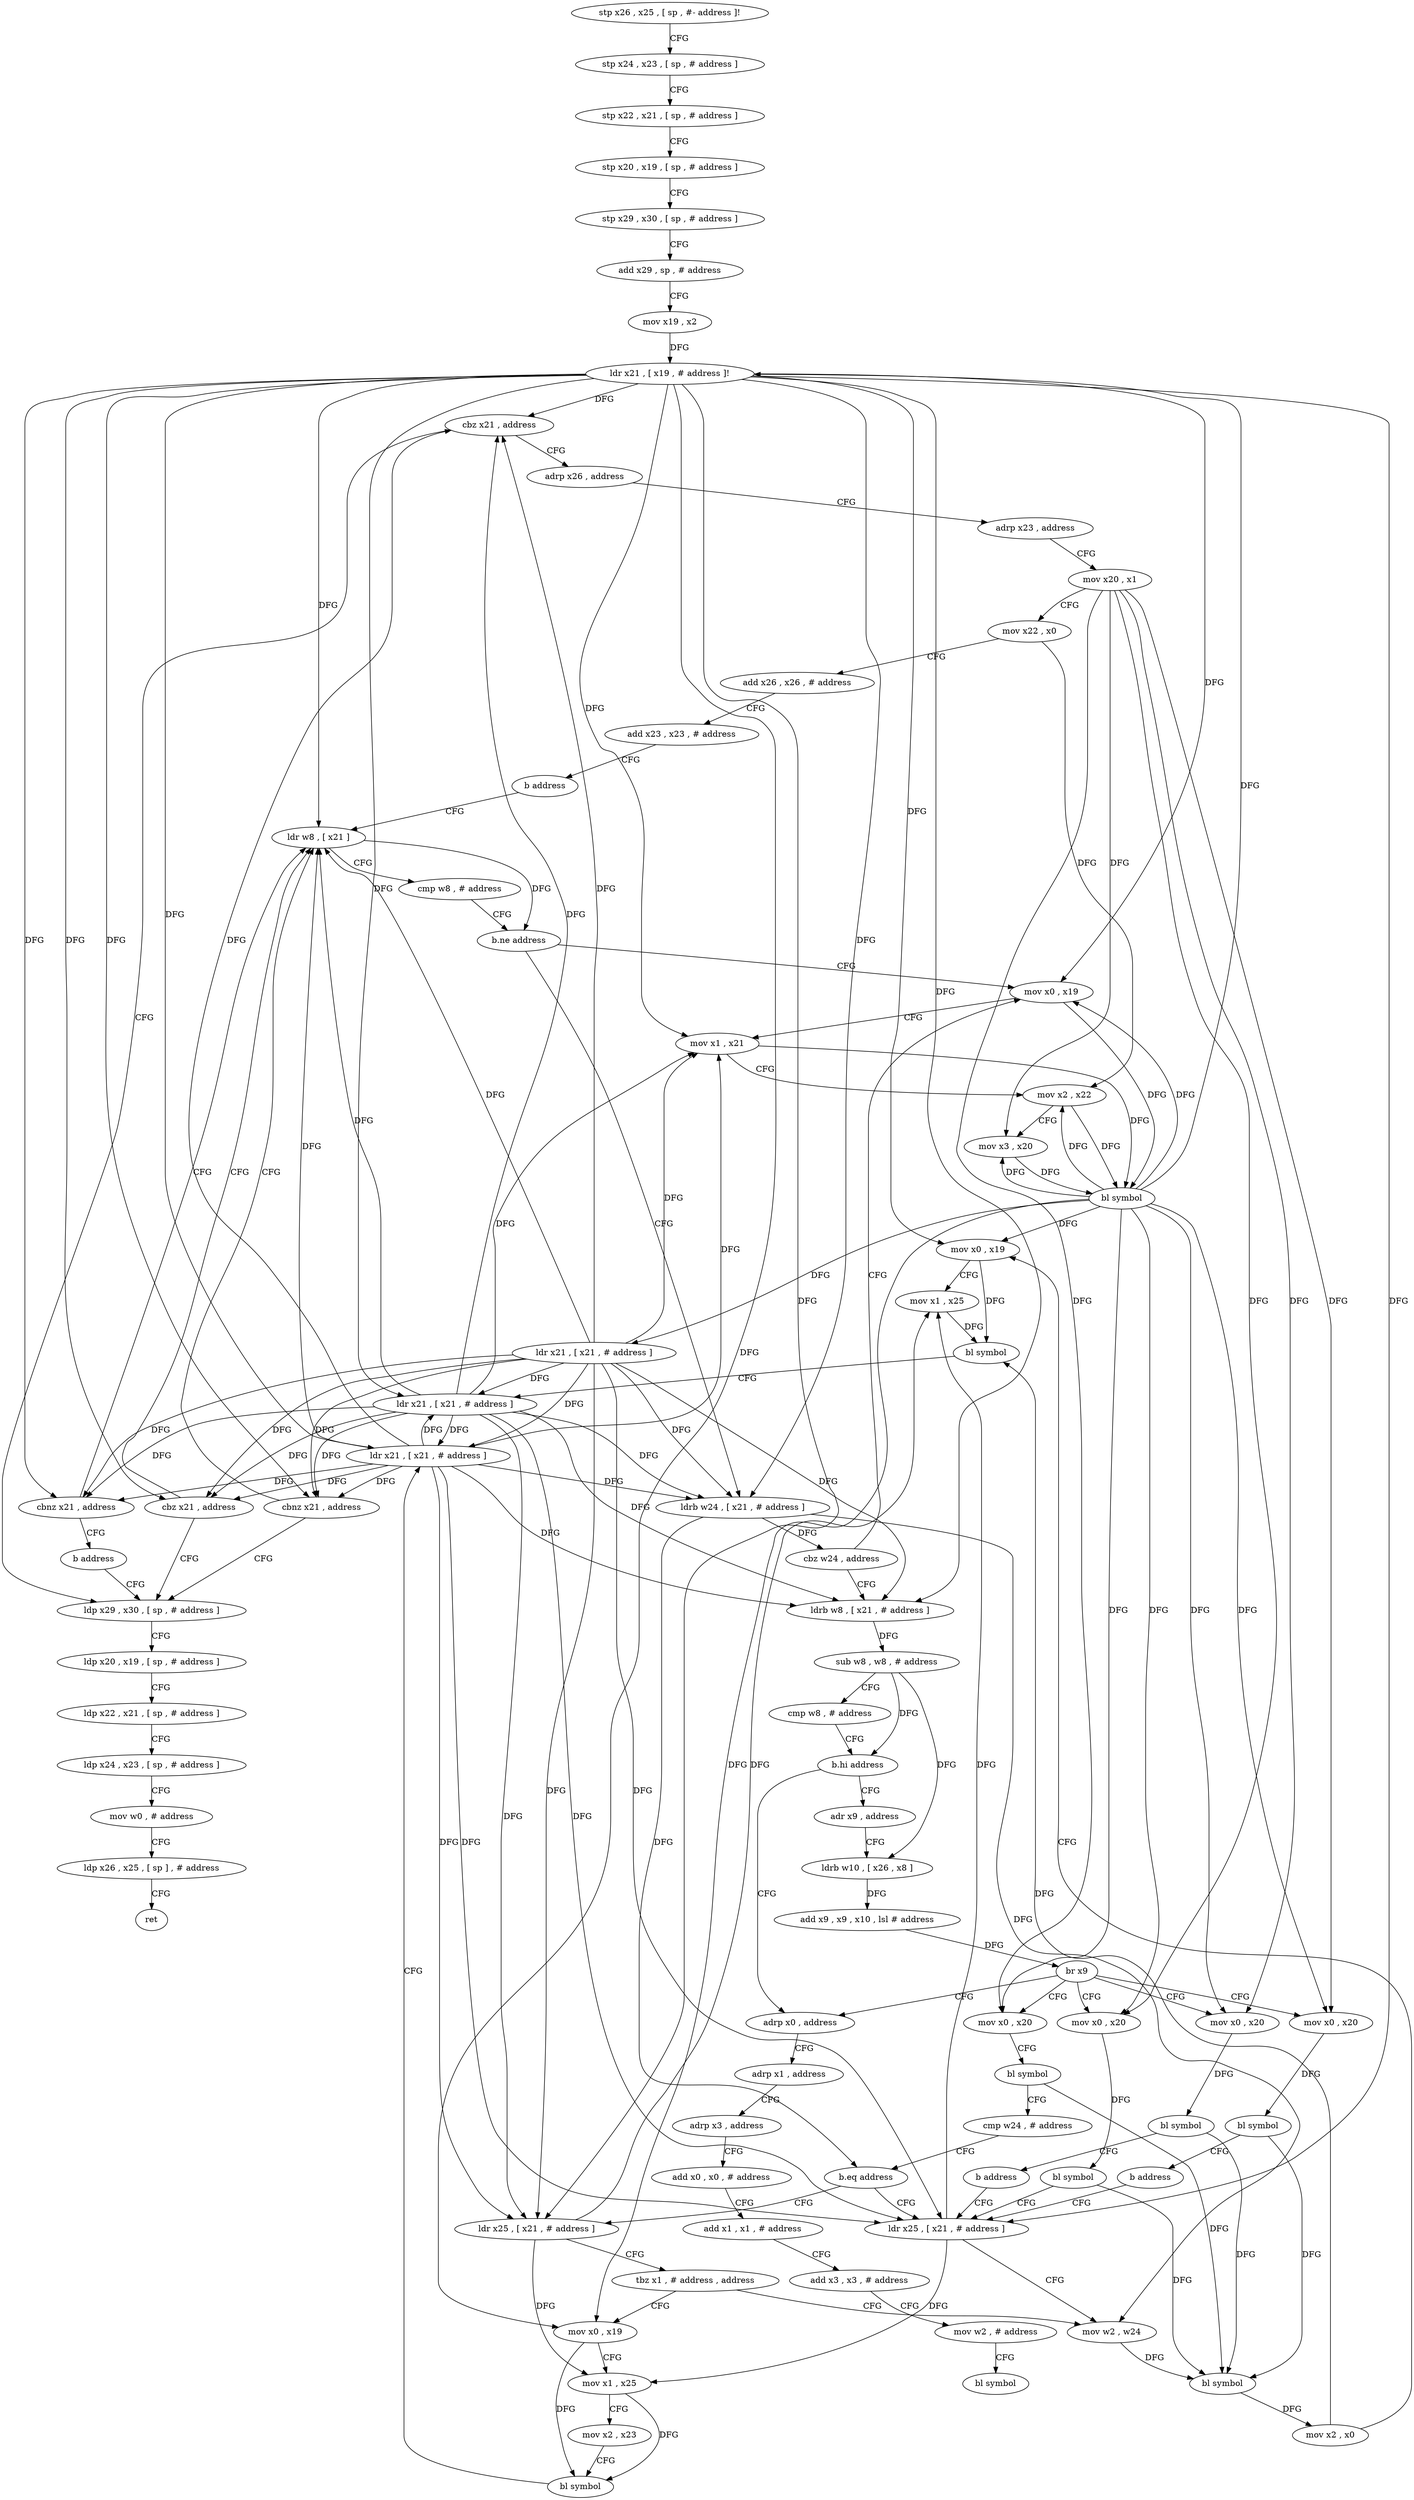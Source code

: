 digraph "func" {
"4235952" [label = "stp x26 , x25 , [ sp , #- address ]!" ]
"4235956" [label = "stp x24 , x23 , [ sp , # address ]" ]
"4235960" [label = "stp x22 , x21 , [ sp , # address ]" ]
"4235964" [label = "stp x20 , x19 , [ sp , # address ]" ]
"4235968" [label = "stp x29 , x30 , [ sp , # address ]" ]
"4235972" [label = "add x29 , sp , # address" ]
"4235976" [label = "mov x19 , x2" ]
"4235980" [label = "ldr x21 , [ x19 , # address ]!" ]
"4235984" [label = "cbz x21 , address" ]
"4236216" [label = "ldp x29 , x30 , [ sp , # address ]" ]
"4235988" [label = "adrp x26 , address" ]
"4236220" [label = "ldp x20 , x19 , [ sp , # address ]" ]
"4236224" [label = "ldp x22 , x21 , [ sp , # address ]" ]
"4236228" [label = "ldp x24 , x23 , [ sp , # address ]" ]
"4236232" [label = "mov w0 , # address" ]
"4236236" [label = "ldp x26 , x25 , [ sp ] , # address" ]
"4236240" [label = "ret" ]
"4235992" [label = "adrp x23 , address" ]
"4235996" [label = "mov x20 , x1" ]
"4236000" [label = "mov x22 , x0" ]
"4236004" [label = "add x26 , x26 , # address" ]
"4236008" [label = "add x23 , x23 , # address" ]
"4236012" [label = "b address" ]
"4236044" [label = "ldr w8 , [ x21 ]" ]
"4236048" [label = "cmp w8 , # address" ]
"4236052" [label = "b.ne address" ]
"4236016" [label = "mov x0 , x19" ]
"4236056" [label = "ldrb w24 , [ x21 , # address ]" ]
"4236020" [label = "mov x1 , x21" ]
"4236024" [label = "mov x2 , x22" ]
"4236028" [label = "mov x3 , x20" ]
"4236032" [label = "bl symbol" ]
"4236036" [label = "ldr x21 , [ x21 , # address ]" ]
"4236040" [label = "cbz x21 , address" ]
"4236060" [label = "cbz w24 , address" ]
"4236064" [label = "ldrb w8 , [ x21 , # address ]" ]
"4236068" [label = "sub w8 , w8 , # address" ]
"4236072" [label = "cmp w8 , # address" ]
"4236076" [label = "b.hi address" ]
"4236244" [label = "adrp x0 , address" ]
"4236080" [label = "adr x9 , address" ]
"4236248" [label = "adrp x1 , address" ]
"4236252" [label = "adrp x3 , address" ]
"4236256" [label = "add x0 , x0 , # address" ]
"4236260" [label = "add x1 , x1 , # address" ]
"4236264" [label = "add x3 , x3 , # address" ]
"4236268" [label = "mov w2 , # address" ]
"4236272" [label = "bl symbol" ]
"4236084" [label = "ldrb w10 , [ x26 , x8 ]" ]
"4236088" [label = "add x9 , x9 , x10 , lsl # address" ]
"4236092" [label = "br x9" ]
"4236096" [label = "mov x0 , x20" ]
"4236108" [label = "mov x0 , x20" ]
"4236120" [label = "mov x0 , x20" ]
"4236172" [label = "mov x0 , x20" ]
"4236100" [label = "bl symbol" ]
"4236104" [label = "b address" ]
"4236180" [label = "ldr x25 , [ x21 , # address ]" ]
"4236112" [label = "bl symbol" ]
"4236116" [label = "b address" ]
"4236124" [label = "bl symbol" ]
"4236128" [label = "cmp w24 , # address" ]
"4236132" [label = "b.eq address" ]
"4236136" [label = "ldr x25 , [ x21 , # address ]" ]
"4236176" [label = "bl symbol" ]
"4236184" [label = "mov w2 , w24" ]
"4236140" [label = "tbz x1 , # address , address" ]
"4236144" [label = "mov x0 , x19" ]
"4236188" [label = "bl symbol" ]
"4236192" [label = "mov x2 , x0" ]
"4236196" [label = "mov x0 , x19" ]
"4236200" [label = "mov x1 , x25" ]
"4236204" [label = "bl symbol" ]
"4236208" [label = "ldr x21 , [ x21 , # address ]" ]
"4236212" [label = "cbnz x21 , address" ]
"4236148" [label = "mov x1 , x25" ]
"4236152" [label = "mov x2 , x23" ]
"4236156" [label = "bl symbol" ]
"4236160" [label = "ldr x21 , [ x21 , # address ]" ]
"4236164" [label = "cbnz x21 , address" ]
"4236168" [label = "b address" ]
"4235952" -> "4235956" [ label = "CFG" ]
"4235956" -> "4235960" [ label = "CFG" ]
"4235960" -> "4235964" [ label = "CFG" ]
"4235964" -> "4235968" [ label = "CFG" ]
"4235968" -> "4235972" [ label = "CFG" ]
"4235972" -> "4235976" [ label = "CFG" ]
"4235976" -> "4235980" [ label = "DFG" ]
"4235980" -> "4235984" [ label = "DFG" ]
"4235980" -> "4236016" [ label = "DFG" ]
"4235980" -> "4236196" [ label = "DFG" ]
"4235980" -> "4236144" [ label = "DFG" ]
"4235980" -> "4236044" [ label = "DFG" ]
"4235980" -> "4236020" [ label = "DFG" ]
"4235980" -> "4236040" [ label = "DFG" ]
"4235980" -> "4236056" [ label = "DFG" ]
"4235980" -> "4236064" [ label = "DFG" ]
"4235980" -> "4236180" [ label = "DFG" ]
"4235980" -> "4236136" [ label = "DFG" ]
"4235980" -> "4236208" [ label = "DFG" ]
"4235980" -> "4236212" [ label = "DFG" ]
"4235980" -> "4236160" [ label = "DFG" ]
"4235980" -> "4236164" [ label = "DFG" ]
"4235984" -> "4236216" [ label = "CFG" ]
"4235984" -> "4235988" [ label = "CFG" ]
"4236216" -> "4236220" [ label = "CFG" ]
"4235988" -> "4235992" [ label = "CFG" ]
"4236220" -> "4236224" [ label = "CFG" ]
"4236224" -> "4236228" [ label = "CFG" ]
"4236228" -> "4236232" [ label = "CFG" ]
"4236232" -> "4236236" [ label = "CFG" ]
"4236236" -> "4236240" [ label = "CFG" ]
"4235992" -> "4235996" [ label = "CFG" ]
"4235996" -> "4236000" [ label = "CFG" ]
"4235996" -> "4236028" [ label = "DFG" ]
"4235996" -> "4236096" [ label = "DFG" ]
"4235996" -> "4236108" [ label = "DFG" ]
"4235996" -> "4236120" [ label = "DFG" ]
"4235996" -> "4236172" [ label = "DFG" ]
"4236000" -> "4236004" [ label = "CFG" ]
"4236000" -> "4236024" [ label = "DFG" ]
"4236004" -> "4236008" [ label = "CFG" ]
"4236008" -> "4236012" [ label = "CFG" ]
"4236012" -> "4236044" [ label = "CFG" ]
"4236044" -> "4236048" [ label = "CFG" ]
"4236044" -> "4236052" [ label = "DFG" ]
"4236048" -> "4236052" [ label = "CFG" ]
"4236052" -> "4236016" [ label = "CFG" ]
"4236052" -> "4236056" [ label = "CFG" ]
"4236016" -> "4236020" [ label = "CFG" ]
"4236016" -> "4236032" [ label = "DFG" ]
"4236056" -> "4236060" [ label = "DFG" ]
"4236056" -> "4236132" [ label = "DFG" ]
"4236056" -> "4236184" [ label = "DFG" ]
"4236020" -> "4236024" [ label = "CFG" ]
"4236020" -> "4236032" [ label = "DFG" ]
"4236024" -> "4236028" [ label = "CFG" ]
"4236024" -> "4236032" [ label = "DFG" ]
"4236028" -> "4236032" [ label = "DFG" ]
"4236032" -> "4236036" [ label = "DFG" ]
"4236032" -> "4235980" [ label = "DFG" ]
"4236032" -> "4236016" [ label = "DFG" ]
"4236032" -> "4236024" [ label = "DFG" ]
"4236032" -> "4236028" [ label = "DFG" ]
"4236032" -> "4236196" [ label = "DFG" ]
"4236032" -> "4236144" [ label = "DFG" ]
"4236032" -> "4236096" [ label = "DFG" ]
"4236032" -> "4236108" [ label = "DFG" ]
"4236032" -> "4236120" [ label = "DFG" ]
"4236032" -> "4236172" [ label = "DFG" ]
"4236036" -> "4236040" [ label = "DFG" ]
"4236036" -> "4235984" [ label = "DFG" ]
"4236036" -> "4236044" [ label = "DFG" ]
"4236036" -> "4236020" [ label = "DFG" ]
"4236036" -> "4236056" [ label = "DFG" ]
"4236036" -> "4236064" [ label = "DFG" ]
"4236036" -> "4236180" [ label = "DFG" ]
"4236036" -> "4236136" [ label = "DFG" ]
"4236036" -> "4236208" [ label = "DFG" ]
"4236036" -> "4236212" [ label = "DFG" ]
"4236036" -> "4236160" [ label = "DFG" ]
"4236036" -> "4236164" [ label = "DFG" ]
"4236040" -> "4236216" [ label = "CFG" ]
"4236040" -> "4236044" [ label = "CFG" ]
"4236060" -> "4236016" [ label = "CFG" ]
"4236060" -> "4236064" [ label = "CFG" ]
"4236064" -> "4236068" [ label = "DFG" ]
"4236068" -> "4236072" [ label = "CFG" ]
"4236068" -> "4236076" [ label = "DFG" ]
"4236068" -> "4236084" [ label = "DFG" ]
"4236072" -> "4236076" [ label = "CFG" ]
"4236076" -> "4236244" [ label = "CFG" ]
"4236076" -> "4236080" [ label = "CFG" ]
"4236244" -> "4236248" [ label = "CFG" ]
"4236080" -> "4236084" [ label = "CFG" ]
"4236248" -> "4236252" [ label = "CFG" ]
"4236252" -> "4236256" [ label = "CFG" ]
"4236256" -> "4236260" [ label = "CFG" ]
"4236260" -> "4236264" [ label = "CFG" ]
"4236264" -> "4236268" [ label = "CFG" ]
"4236268" -> "4236272" [ label = "CFG" ]
"4236084" -> "4236088" [ label = "DFG" ]
"4236088" -> "4236092" [ label = "DFG" ]
"4236092" -> "4236096" [ label = "CFG" ]
"4236092" -> "4236108" [ label = "CFG" ]
"4236092" -> "4236120" [ label = "CFG" ]
"4236092" -> "4236172" [ label = "CFG" ]
"4236092" -> "4236244" [ label = "CFG" ]
"4236096" -> "4236100" [ label = "DFG" ]
"4236108" -> "4236112" [ label = "DFG" ]
"4236120" -> "4236124" [ label = "CFG" ]
"4236172" -> "4236176" [ label = "DFG" ]
"4236100" -> "4236104" [ label = "CFG" ]
"4236100" -> "4236188" [ label = "DFG" ]
"4236104" -> "4236180" [ label = "CFG" ]
"4236180" -> "4236184" [ label = "CFG" ]
"4236180" -> "4236200" [ label = "DFG" ]
"4236180" -> "4236148" [ label = "DFG" ]
"4236112" -> "4236116" [ label = "CFG" ]
"4236112" -> "4236188" [ label = "DFG" ]
"4236116" -> "4236180" [ label = "CFG" ]
"4236124" -> "4236128" [ label = "CFG" ]
"4236124" -> "4236188" [ label = "DFG" ]
"4236128" -> "4236132" [ label = "CFG" ]
"4236132" -> "4236180" [ label = "CFG" ]
"4236132" -> "4236136" [ label = "CFG" ]
"4236136" -> "4236140" [ label = "CFG" ]
"4236136" -> "4236200" [ label = "DFG" ]
"4236136" -> "4236148" [ label = "DFG" ]
"4236176" -> "4236180" [ label = "CFG" ]
"4236176" -> "4236188" [ label = "DFG" ]
"4236184" -> "4236188" [ label = "DFG" ]
"4236140" -> "4236184" [ label = "CFG" ]
"4236140" -> "4236144" [ label = "CFG" ]
"4236144" -> "4236148" [ label = "CFG" ]
"4236144" -> "4236156" [ label = "DFG" ]
"4236188" -> "4236192" [ label = "DFG" ]
"4236192" -> "4236196" [ label = "CFG" ]
"4236192" -> "4236204" [ label = "DFG" ]
"4236196" -> "4236200" [ label = "CFG" ]
"4236196" -> "4236204" [ label = "DFG" ]
"4236200" -> "4236204" [ label = "DFG" ]
"4236204" -> "4236208" [ label = "CFG" ]
"4236208" -> "4236212" [ label = "DFG" ]
"4236208" -> "4235984" [ label = "DFG" ]
"4236208" -> "4236044" [ label = "DFG" ]
"4236208" -> "4236020" [ label = "DFG" ]
"4236208" -> "4236040" [ label = "DFG" ]
"4236208" -> "4236056" [ label = "DFG" ]
"4236208" -> "4236064" [ label = "DFG" ]
"4236208" -> "4236180" [ label = "DFG" ]
"4236208" -> "4236136" [ label = "DFG" ]
"4236208" -> "4236160" [ label = "DFG" ]
"4236208" -> "4236164" [ label = "DFG" ]
"4236212" -> "4236044" [ label = "CFG" ]
"4236212" -> "4236216" [ label = "CFG" ]
"4236148" -> "4236152" [ label = "CFG" ]
"4236148" -> "4236156" [ label = "DFG" ]
"4236152" -> "4236156" [ label = "CFG" ]
"4236156" -> "4236160" [ label = "CFG" ]
"4236160" -> "4236164" [ label = "DFG" ]
"4236160" -> "4235984" [ label = "DFG" ]
"4236160" -> "4236044" [ label = "DFG" ]
"4236160" -> "4236020" [ label = "DFG" ]
"4236160" -> "4236040" [ label = "DFG" ]
"4236160" -> "4236056" [ label = "DFG" ]
"4236160" -> "4236064" [ label = "DFG" ]
"4236160" -> "4236180" [ label = "DFG" ]
"4236160" -> "4236136" [ label = "DFG" ]
"4236160" -> "4236208" [ label = "DFG" ]
"4236160" -> "4236212" [ label = "DFG" ]
"4236164" -> "4236044" [ label = "CFG" ]
"4236164" -> "4236168" [ label = "CFG" ]
"4236168" -> "4236216" [ label = "CFG" ]
}
